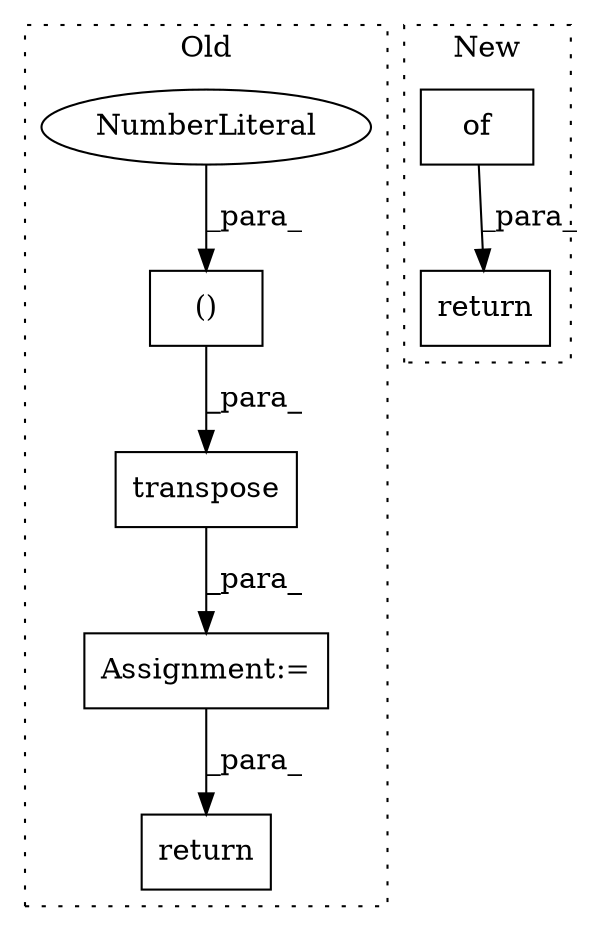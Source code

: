 digraph G {
subgraph cluster0 {
1 [label="transpose" a="32" s="3630,3678" l="10,2" shape="box"];
3 [label="()" a="106" s="3649" l="29" shape="box"];
4 [label="NumberLiteral" a="34" s="3677" l="1" shape="ellipse"];
5 [label="Assignment:=" a="7" s="3626" l="1" shape="box"];
7 [label="return" a="41" s="3711" l="16" shape="box"];
label = "Old";
style="dotted";
}
subgraph cluster1 {
2 [label="of" a="32" s="1650" l="4" shape="box"];
6 [label="return" a="41" s="1886" l="7" shape="box"];
label = "New";
style="dotted";
}
1 -> 5 [label="_para_"];
2 -> 6 [label="_para_"];
3 -> 1 [label="_para_"];
4 -> 3 [label="_para_"];
5 -> 7 [label="_para_"];
}